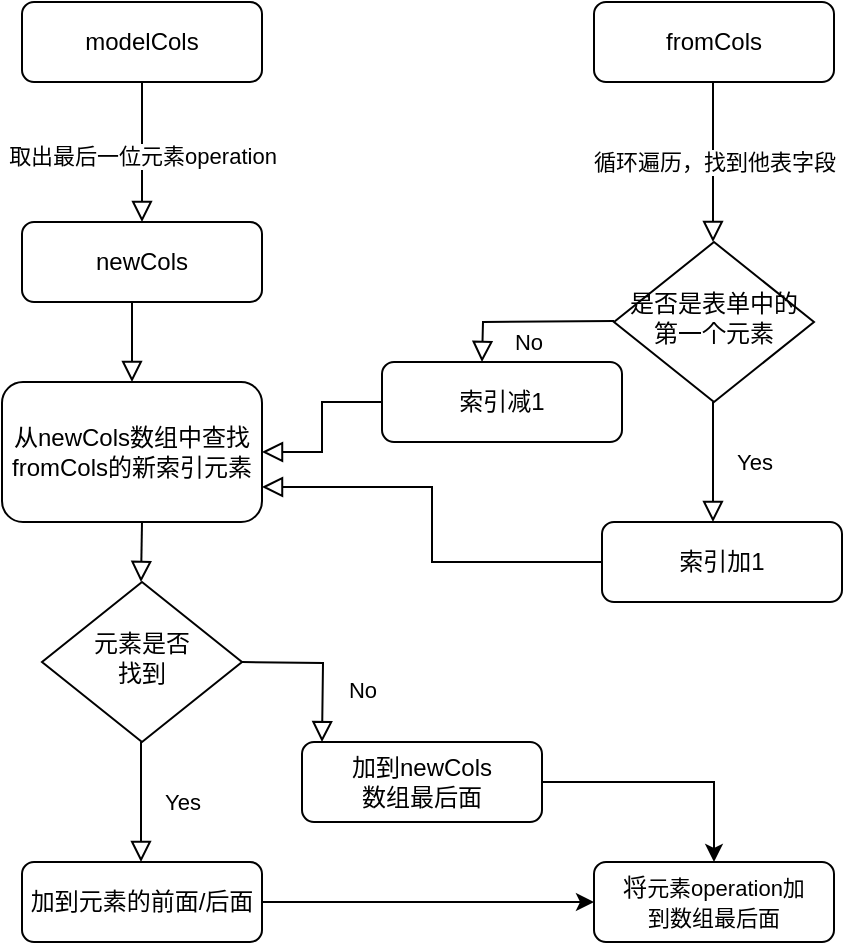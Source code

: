 <mxfile version="25.0.3">
  <diagram id="C5RBs43oDa-KdzZeNtuy" name="Page-1">
    <mxGraphModel dx="1026" dy="650" grid="0" gridSize="10" guides="1" tooltips="1" connect="1" arrows="1" fold="1" page="1" pageScale="1" pageWidth="827" pageHeight="1169" math="0" shadow="0">
      <root>
        <mxCell id="WIyWlLk6GJQsqaUBKTNV-0" />
        <mxCell id="WIyWlLk6GJQsqaUBKTNV-1" parent="WIyWlLk6GJQsqaUBKTNV-0" />
        <mxCell id="WIyWlLk6GJQsqaUBKTNV-2" value="" style="rounded=0;html=1;jettySize=auto;orthogonalLoop=1;fontSize=11;endArrow=block;endFill=0;endSize=8;strokeWidth=1;shadow=0;labelBackgroundColor=none;edgeStyle=orthogonalEdgeStyle;" parent="WIyWlLk6GJQsqaUBKTNV-1" source="WIyWlLk6GJQsqaUBKTNV-3" edge="1">
          <mxGeometry relative="1" as="geometry">
            <mxPoint x="160" y="160" as="targetPoint" />
          </mxGeometry>
        </mxCell>
        <mxCell id="3ILqp7KkT0S9R410yFXc-2" value="取出最后一位元素operation" style="edgeLabel;html=1;align=center;verticalAlign=middle;resizable=0;points=[];" vertex="1" connectable="0" parent="WIyWlLk6GJQsqaUBKTNV-2">
          <mxGeometry x="-0.4" relative="1" as="geometry">
            <mxPoint y="16" as="offset" />
          </mxGeometry>
        </mxCell>
        <mxCell id="WIyWlLk6GJQsqaUBKTNV-3" value="modelCols" style="rounded=1;whiteSpace=wrap;html=1;fontSize=12;glass=0;strokeWidth=1;shadow=0;" parent="WIyWlLk6GJQsqaUBKTNV-1" vertex="1">
          <mxGeometry x="100" y="50" width="120" height="40" as="geometry" />
        </mxCell>
        <mxCell id="3ILqp7KkT0S9R410yFXc-1" value="fromCols" style="rounded=1;whiteSpace=wrap;html=1;fontSize=12;glass=0;strokeWidth=1;shadow=0;" vertex="1" parent="WIyWlLk6GJQsqaUBKTNV-1">
          <mxGeometry x="386" y="50" width="120" height="40" as="geometry" />
        </mxCell>
        <mxCell id="3ILqp7KkT0S9R410yFXc-3" value="" style="rounded=0;html=1;jettySize=auto;orthogonalLoop=1;fontSize=11;endArrow=block;endFill=0;endSize=8;strokeWidth=1;shadow=0;labelBackgroundColor=none;edgeStyle=orthogonalEdgeStyle;" edge="1" parent="WIyWlLk6GJQsqaUBKTNV-1">
          <mxGeometry relative="1" as="geometry">
            <mxPoint x="445.5" y="90" as="sourcePoint" />
            <mxPoint x="445.5" y="170" as="targetPoint" />
            <Array as="points">
              <mxPoint x="446" y="140" />
              <mxPoint x="446" y="140" />
            </Array>
          </mxGeometry>
        </mxCell>
        <mxCell id="3ILqp7KkT0S9R410yFXc-4" value="循环遍历，找到他表字段" style="edgeLabel;html=1;align=center;verticalAlign=middle;resizable=0;points=[];" vertex="1" connectable="0" parent="3ILqp7KkT0S9R410yFXc-3">
          <mxGeometry x="-0.4" relative="1" as="geometry">
            <mxPoint y="16" as="offset" />
          </mxGeometry>
        </mxCell>
        <mxCell id="3ILqp7KkT0S9R410yFXc-8" value="Yes" style="rounded=0;html=1;jettySize=auto;orthogonalLoop=1;fontSize=11;endArrow=block;endFill=0;endSize=8;strokeWidth=1;shadow=0;labelBackgroundColor=none;edgeStyle=orthogonalEdgeStyle;" edge="1" parent="WIyWlLk6GJQsqaUBKTNV-1">
          <mxGeometry y="20" relative="1" as="geometry">
            <mxPoint as="offset" />
            <mxPoint x="445.5" y="250" as="sourcePoint" />
            <mxPoint x="445.5" y="310" as="targetPoint" />
          </mxGeometry>
        </mxCell>
        <mxCell id="3ILqp7KkT0S9R410yFXc-9" value="No" style="edgeStyle=orthogonalEdgeStyle;rounded=0;html=1;jettySize=auto;orthogonalLoop=1;fontSize=11;endArrow=block;endFill=0;endSize=8;strokeWidth=1;shadow=0;labelBackgroundColor=none;entryX=0.5;entryY=0;entryDx=0;entryDy=0;" edge="1" parent="WIyWlLk6GJQsqaUBKTNV-1">
          <mxGeometry y="10" relative="1" as="geometry">
            <mxPoint as="offset" />
            <mxPoint x="396" y="209.5" as="sourcePoint" />
            <mxPoint x="330" y="230" as="targetPoint" />
          </mxGeometry>
        </mxCell>
        <mxCell id="3ILqp7KkT0S9R410yFXc-11" value="索引加1" style="rounded=1;whiteSpace=wrap;html=1;fontSize=12;glass=0;strokeWidth=1;shadow=0;" vertex="1" parent="WIyWlLk6GJQsqaUBKTNV-1">
          <mxGeometry x="390" y="310" width="120" height="40" as="geometry" />
        </mxCell>
        <mxCell id="3ILqp7KkT0S9R410yFXc-15" value="是否是表单中的第一个元素" style="rhombus;whiteSpace=wrap;html=1;shadow=0;fontFamily=Helvetica;fontSize=12;align=center;strokeWidth=1;spacing=6;spacingTop=-4;" vertex="1" parent="WIyWlLk6GJQsqaUBKTNV-1">
          <mxGeometry x="396" y="170" width="100" height="80" as="geometry" />
        </mxCell>
        <mxCell id="3ILqp7KkT0S9R410yFXc-18" value="newCols" style="rounded=1;whiteSpace=wrap;html=1;fontSize=12;glass=0;strokeWidth=1;shadow=0;" vertex="1" parent="WIyWlLk6GJQsqaUBKTNV-1">
          <mxGeometry x="100" y="160" width="120" height="40" as="geometry" />
        </mxCell>
        <mxCell id="3ILqp7KkT0S9R410yFXc-19" value="索引减1" style="rounded=1;whiteSpace=wrap;html=1;fontSize=12;glass=0;strokeWidth=1;shadow=0;" vertex="1" parent="WIyWlLk6GJQsqaUBKTNV-1">
          <mxGeometry x="280" y="230" width="120" height="40" as="geometry" />
        </mxCell>
        <mxCell id="3ILqp7KkT0S9R410yFXc-20" value="元素是否&lt;div&gt;找到&lt;/div&gt;" style="rhombus;whiteSpace=wrap;html=1;shadow=0;fontFamily=Helvetica;fontSize=12;align=center;strokeWidth=1;spacing=6;spacingTop=-4;" vertex="1" parent="WIyWlLk6GJQsqaUBKTNV-1">
          <mxGeometry x="110" y="340" width="100" height="80" as="geometry" />
        </mxCell>
        <mxCell id="3ILqp7KkT0S9R410yFXc-21" value="Yes" style="rounded=0;html=1;jettySize=auto;orthogonalLoop=1;fontSize=11;endArrow=block;endFill=0;endSize=8;strokeWidth=1;shadow=0;labelBackgroundColor=none;edgeStyle=orthogonalEdgeStyle;" edge="1" parent="WIyWlLk6GJQsqaUBKTNV-1">
          <mxGeometry y="20" relative="1" as="geometry">
            <mxPoint as="offset" />
            <mxPoint x="159.5" y="420" as="sourcePoint" />
            <mxPoint x="159.5" y="480" as="targetPoint" />
          </mxGeometry>
        </mxCell>
        <mxCell id="3ILqp7KkT0S9R410yFXc-22" value="No" style="rounded=0;html=1;jettySize=auto;orthogonalLoop=1;fontSize=11;endArrow=block;endFill=0;endSize=8;strokeWidth=1;shadow=0;labelBackgroundColor=none;edgeStyle=orthogonalEdgeStyle;" edge="1" parent="WIyWlLk6GJQsqaUBKTNV-1">
          <mxGeometry x="0.333" y="20" relative="1" as="geometry">
            <mxPoint as="offset" />
            <mxPoint x="210" y="380" as="sourcePoint" />
            <mxPoint x="250" y="420" as="targetPoint" />
          </mxGeometry>
        </mxCell>
        <mxCell id="3ILqp7KkT0S9R410yFXc-36" style="edgeStyle=orthogonalEdgeStyle;rounded=0;orthogonalLoop=1;jettySize=auto;html=1;" edge="1" parent="WIyWlLk6GJQsqaUBKTNV-1" source="3ILqp7KkT0S9R410yFXc-23" target="3ILqp7KkT0S9R410yFXc-35">
          <mxGeometry relative="1" as="geometry" />
        </mxCell>
        <mxCell id="3ILqp7KkT0S9R410yFXc-23" value="加到元素的前面/后面" style="rounded=1;whiteSpace=wrap;html=1;fontSize=12;glass=0;strokeWidth=1;shadow=0;" vertex="1" parent="WIyWlLk6GJQsqaUBKTNV-1">
          <mxGeometry x="100" y="480" width="120" height="40" as="geometry" />
        </mxCell>
        <mxCell id="3ILqp7KkT0S9R410yFXc-24" value="从newCols数组中查找fromCols的新索引元素" style="rounded=1;whiteSpace=wrap;html=1;fontSize=12;glass=0;strokeWidth=1;shadow=0;" vertex="1" parent="WIyWlLk6GJQsqaUBKTNV-1">
          <mxGeometry x="90" y="240" width="130" height="70" as="geometry" />
        </mxCell>
        <mxCell id="3ILqp7KkT0S9R410yFXc-26" value="" style="rounded=0;html=1;jettySize=auto;orthogonalLoop=1;fontSize=11;endArrow=block;endFill=0;endSize=8;strokeWidth=1;shadow=0;labelBackgroundColor=none;edgeStyle=orthogonalEdgeStyle;exitX=0.5;exitY=1;exitDx=0;exitDy=0;entryX=0.5;entryY=0;entryDx=0;entryDy=0;" edge="1" parent="WIyWlLk6GJQsqaUBKTNV-1" source="3ILqp7KkT0S9R410yFXc-18" target="3ILqp7KkT0S9R410yFXc-24">
          <mxGeometry relative="1" as="geometry">
            <mxPoint x="160" y="210" as="sourcePoint" />
            <mxPoint x="160" y="250" as="targetPoint" />
            <Array as="points">
              <mxPoint x="155" y="200" />
            </Array>
          </mxGeometry>
        </mxCell>
        <mxCell id="3ILqp7KkT0S9R410yFXc-29" value="" style="rounded=0;html=1;jettySize=auto;orthogonalLoop=1;fontSize=11;endArrow=block;endFill=0;endSize=8;strokeWidth=1;shadow=0;labelBackgroundColor=none;edgeStyle=orthogonalEdgeStyle;entryX=0.5;entryY=0;entryDx=0;entryDy=0;" edge="1" parent="WIyWlLk6GJQsqaUBKTNV-1">
          <mxGeometry relative="1" as="geometry">
            <mxPoint x="160" y="310" as="sourcePoint" />
            <mxPoint x="159.5" y="340" as="targetPoint" />
            <Array as="points" />
          </mxGeometry>
        </mxCell>
        <mxCell id="3ILqp7KkT0S9R410yFXc-37" style="edgeStyle=orthogonalEdgeStyle;rounded=0;orthogonalLoop=1;jettySize=auto;html=1;exitX=1;exitY=0.5;exitDx=0;exitDy=0;entryX=0.5;entryY=0;entryDx=0;entryDy=0;" edge="1" parent="WIyWlLk6GJQsqaUBKTNV-1" source="3ILqp7KkT0S9R410yFXc-30" target="3ILqp7KkT0S9R410yFXc-35">
          <mxGeometry relative="1" as="geometry" />
        </mxCell>
        <mxCell id="3ILqp7KkT0S9R410yFXc-30" value="加到newCols&lt;div&gt;数组最后面&lt;/div&gt;" style="rounded=1;whiteSpace=wrap;html=1;fontSize=12;glass=0;strokeWidth=1;shadow=0;" vertex="1" parent="WIyWlLk6GJQsqaUBKTNV-1">
          <mxGeometry x="240" y="420" width="120" height="40" as="geometry" />
        </mxCell>
        <mxCell id="3ILqp7KkT0S9R410yFXc-32" value="" style="rounded=0;html=1;jettySize=auto;orthogonalLoop=1;fontSize=11;endArrow=block;endFill=0;endSize=8;strokeWidth=1;shadow=0;labelBackgroundColor=none;edgeStyle=orthogonalEdgeStyle;exitX=0;exitY=0.5;exitDx=0;exitDy=0;entryX=1;entryY=0.5;entryDx=0;entryDy=0;" edge="1" parent="WIyWlLk6GJQsqaUBKTNV-1" source="3ILqp7KkT0S9R410yFXc-19" target="3ILqp7KkT0S9R410yFXc-24">
          <mxGeometry relative="1" as="geometry">
            <mxPoint x="170" y="210" as="sourcePoint" />
            <mxPoint x="170" y="270" as="targetPoint" />
            <Array as="points" />
          </mxGeometry>
        </mxCell>
        <mxCell id="3ILqp7KkT0S9R410yFXc-33" value="" style="rounded=0;html=1;jettySize=auto;orthogonalLoop=1;fontSize=11;endArrow=block;endFill=0;endSize=8;strokeWidth=1;shadow=0;labelBackgroundColor=none;edgeStyle=orthogonalEdgeStyle;entryX=1;entryY=0.75;entryDx=0;entryDy=0;" edge="1" parent="WIyWlLk6GJQsqaUBKTNV-1" source="3ILqp7KkT0S9R410yFXc-11" target="3ILqp7KkT0S9R410yFXc-24">
          <mxGeometry relative="1" as="geometry">
            <mxPoint x="386" y="330" as="sourcePoint" />
            <mxPoint x="326" y="360" as="targetPoint" />
            <Array as="points" />
          </mxGeometry>
        </mxCell>
        <mxCell id="3ILqp7KkT0S9R410yFXc-35" value="将&lt;span style=&quot;font-size: 11px; text-wrap-mode: nowrap; background-color: rgb(255, 255, 255);&quot;&gt;元素operation加&lt;/span&gt;&lt;div&gt;&lt;span style=&quot;font-size: 11px; text-wrap-mode: nowrap; background-color: rgb(255, 255, 255);&quot;&gt;到数组最后面&lt;/span&gt;&lt;/div&gt;" style="rounded=1;whiteSpace=wrap;html=1;fontSize=12;glass=0;strokeWidth=1;shadow=0;" vertex="1" parent="WIyWlLk6GJQsqaUBKTNV-1">
          <mxGeometry x="386" y="480" width="120" height="40" as="geometry" />
        </mxCell>
      </root>
    </mxGraphModel>
  </diagram>
</mxfile>
